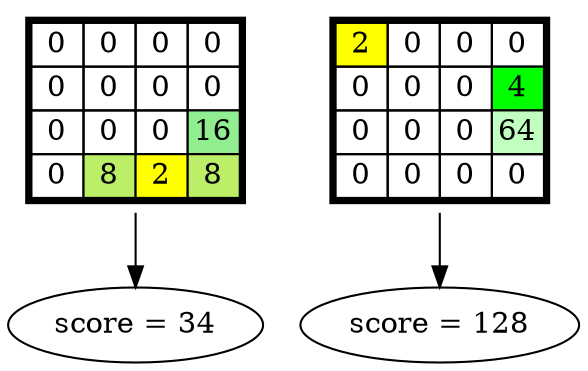 # http://www.graphviz.org/content/cluster

digraph G {
  graph [fontname = ""];
  node [fontname = ""];
  edge [fontname = ""];



  bgcolor=transparent;
  a1 -> score1;
  a2 -> score2;

 a1 [label=<<TABLE BORDER="3" CELLBORDER="1" CELLSPACING="0" CELLPADDING="2">
  <TR>
    <TD> 0 </TD>
    <TD> 0 </TD>
    <TD> 0 </TD>
    <TD> 0 </TD>
  </TR>
  
  <TR>
    <TD>0</TD>
    <TD>0</TD>
    <TD>0</TD>
    <TD> 0 </TD>
  </TR>
  <TR>
    <TD>0</TD>
    <TD>0</TD>
    <TD>0</TD>
    <TD bgcolor="lightgreen">16</TD>
  </TR>
  <TR>
    <TD>0</TD>
    <TD bgcolor="darkolivegreen2">8</TD>
    <TD bgcolor="yellow">2</TD>
    <TD bgcolor="darkolivegreen2">8</TD>
  </TR>
</TABLE>> shape=none];

a2 [label=<<TABLE BORDER="3" CELLBORDER="1" CELLSPACING="0" CELLPADDING="2">
  <TR>
    <TD bgcolor="yellow"> 2 </TD>
    <TD> 0 </TD>
    <TD> 0 </TD>
    <TD> 0 </TD>
  </TR>
  
  <TR>
    <TD>0</TD>
    <TD>0</TD>
    <TD>0</TD>
    <TD bgcolor="green">4</TD>
  </TR>
  <TR>
    <TD>0</TD>
    <TD>0</TD>
    <TD>0</TD>
    <TD bgcolor="darkseagreen1">64</TD>
  </TR>
  <TR>
    <TD>0</TD>
    <TD>0</TD>
    <TD>0</TD>
    <TD>0</TD>
  </TR>
</TABLE>> shape=none];

score1 [label="score = 34"]

score2 [label="score = 128"]
}

